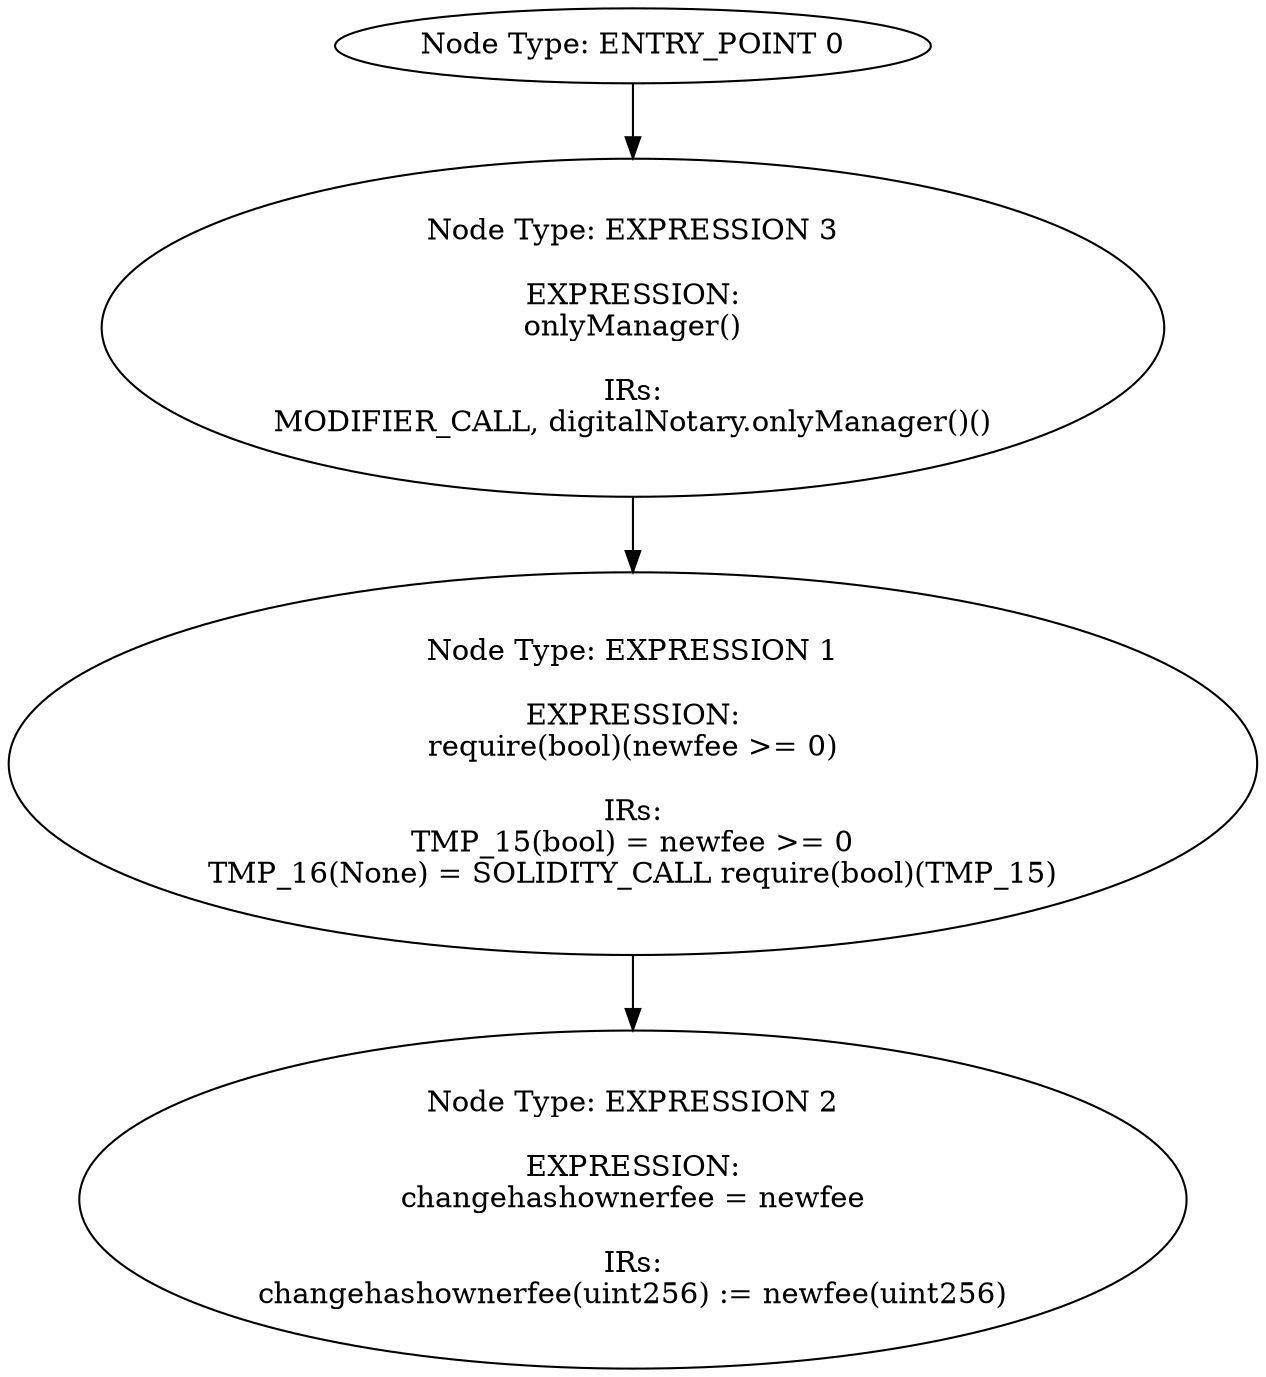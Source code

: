digraph{
0[label="Node Type: ENTRY_POINT 0
"];
0->3;
1[label="Node Type: EXPRESSION 1

EXPRESSION:
require(bool)(newfee >= 0)

IRs:
TMP_15(bool) = newfee >= 0
TMP_16(None) = SOLIDITY_CALL require(bool)(TMP_15)"];
1->2;
2[label="Node Type: EXPRESSION 2

EXPRESSION:
changehashownerfee = newfee

IRs:
changehashownerfee(uint256) := newfee(uint256)"];
3[label="Node Type: EXPRESSION 3

EXPRESSION:
onlyManager()

IRs:
MODIFIER_CALL, digitalNotary.onlyManager()()"];
3->1;
}
